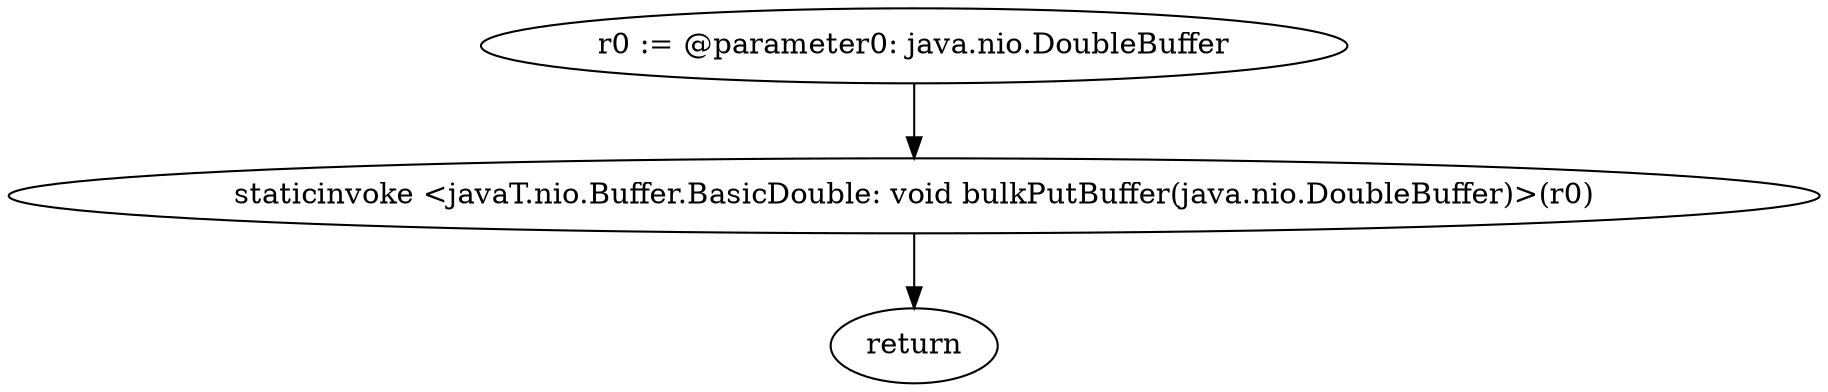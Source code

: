 digraph "unitGraph" {
    "r0 := @parameter0: java.nio.DoubleBuffer"
    "staticinvoke <javaT.nio.Buffer.BasicDouble: void bulkPutBuffer(java.nio.DoubleBuffer)>(r0)"
    "return"
    "r0 := @parameter0: java.nio.DoubleBuffer"->"staticinvoke <javaT.nio.Buffer.BasicDouble: void bulkPutBuffer(java.nio.DoubleBuffer)>(r0)";
    "staticinvoke <javaT.nio.Buffer.BasicDouble: void bulkPutBuffer(java.nio.DoubleBuffer)>(r0)"->"return";
}
